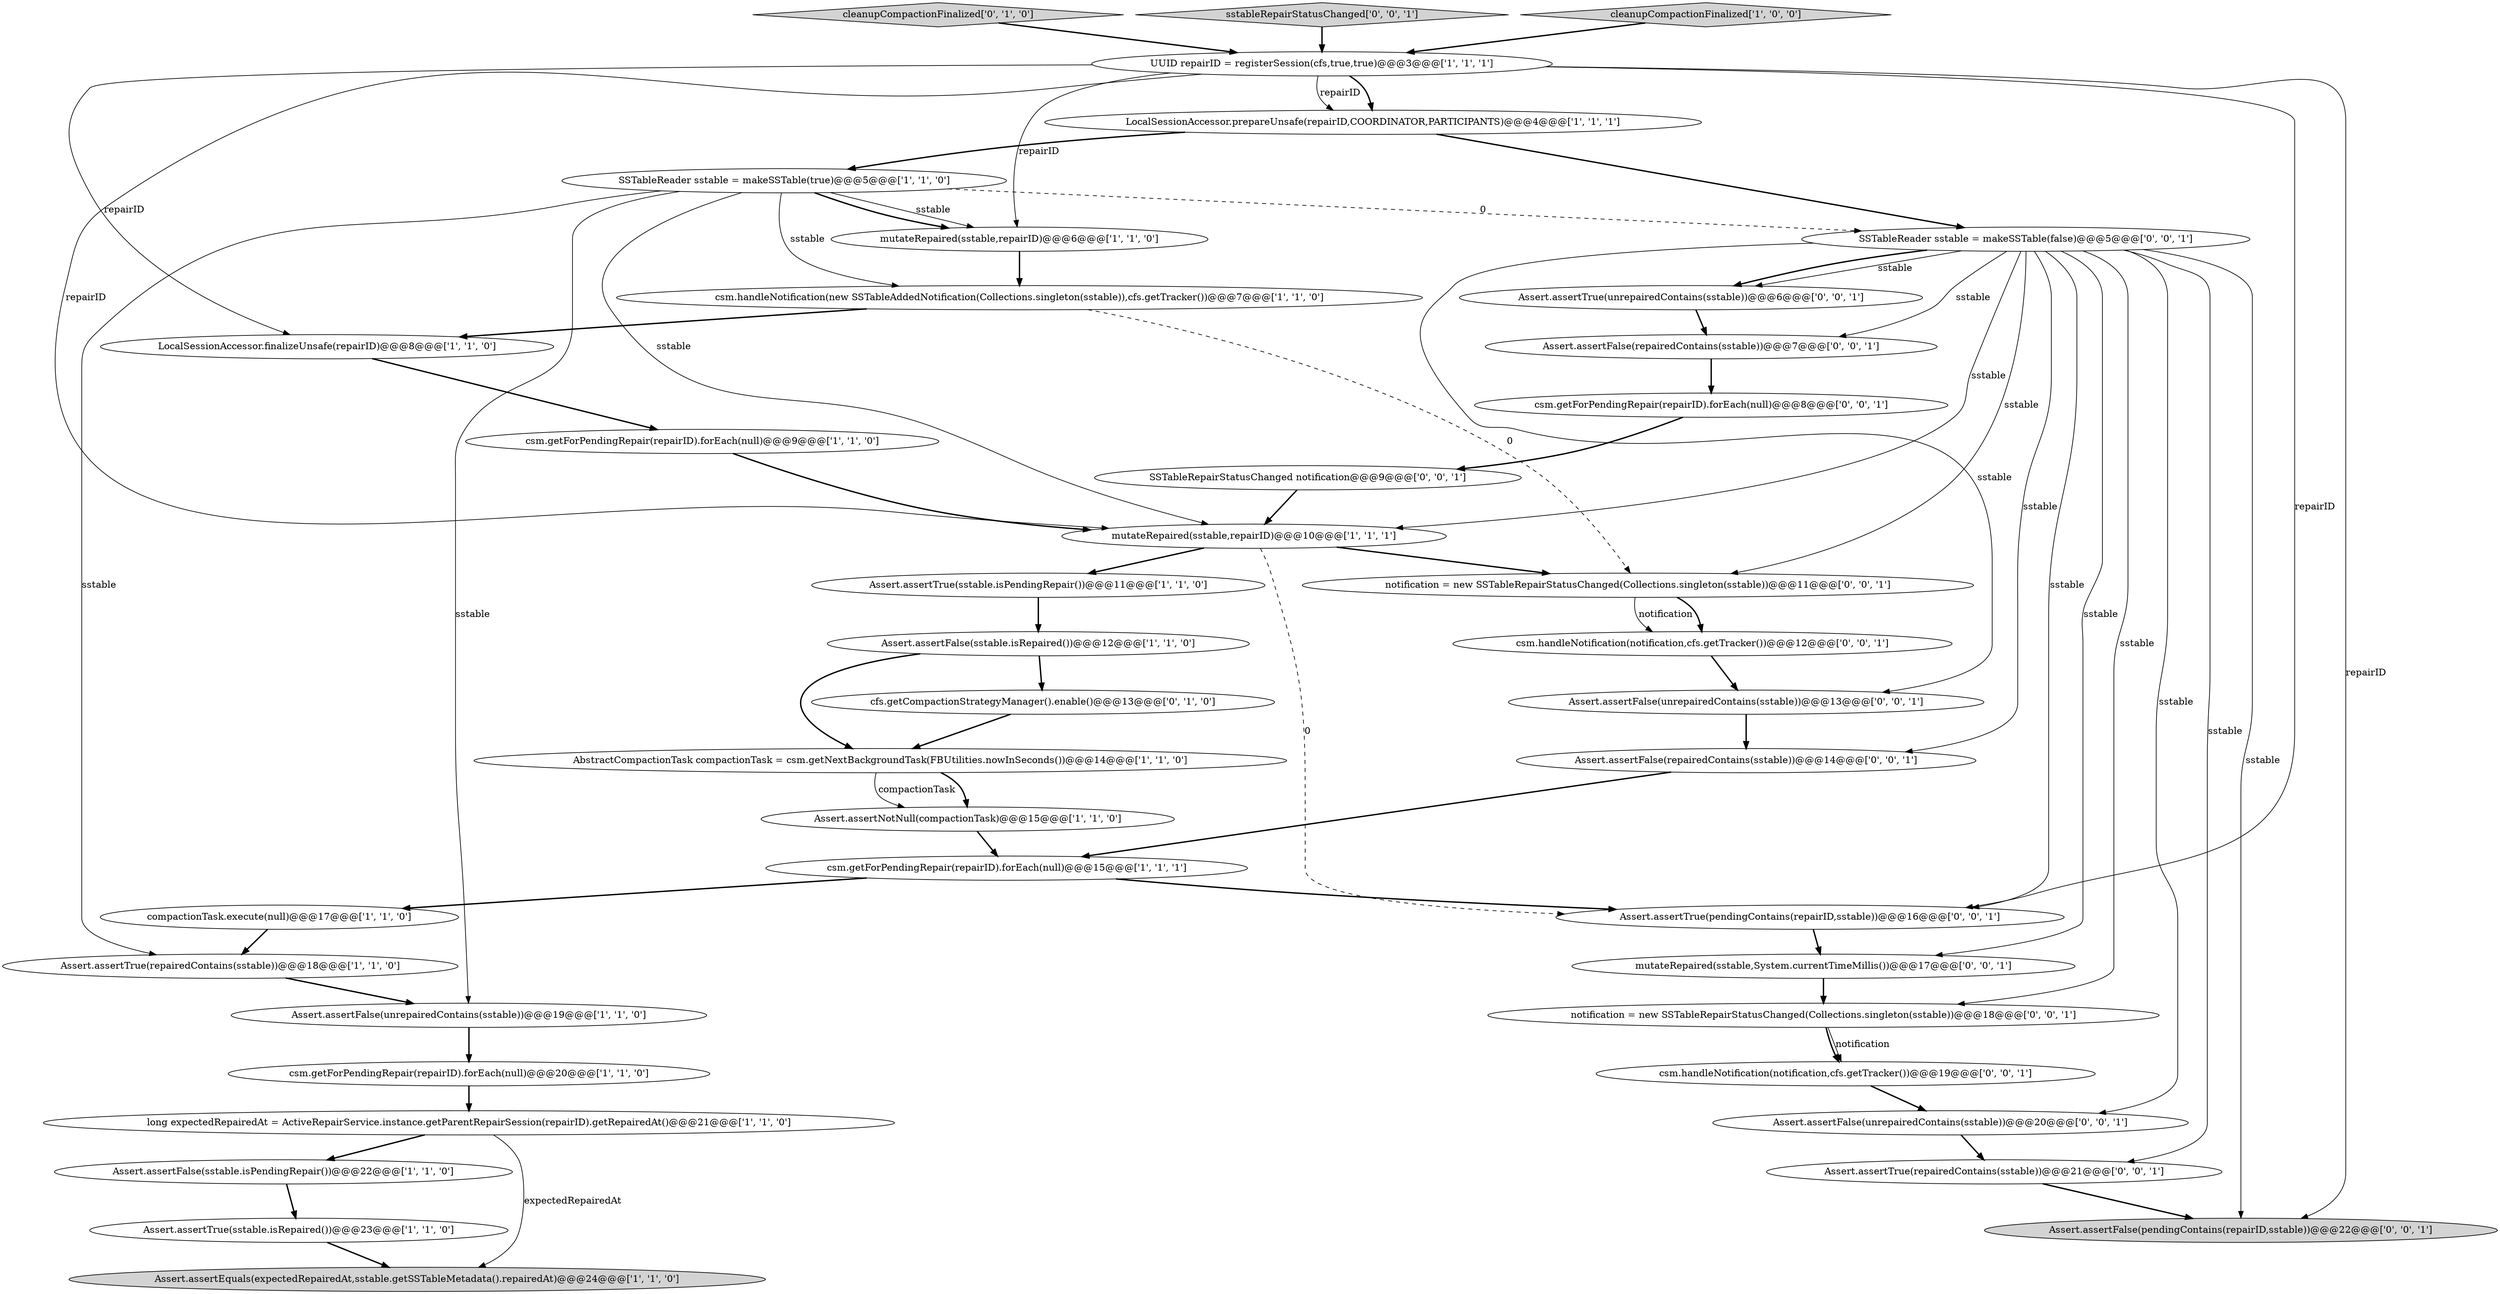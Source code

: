 digraph {
20 [style = filled, label = "LocalSessionAccessor.finalizeUnsafe(repairID)@@@8@@@['1', '1', '0']", fillcolor = white, shape = ellipse image = "AAA0AAABBB1BBB"];
31 [style = filled, label = "csm.handleNotification(notification,cfs.getTracker())@@@12@@@['0', '0', '1']", fillcolor = white, shape = ellipse image = "AAA0AAABBB3BBB"];
22 [style = filled, label = "cleanupCompactionFinalized['0', '1', '0']", fillcolor = lightgray, shape = diamond image = "AAA0AAABBB2BBB"];
34 [style = filled, label = "sstableRepairStatusChanged['0', '0', '1']", fillcolor = lightgray, shape = diamond image = "AAA0AAABBB3BBB"];
3 [style = filled, label = "csm.getForPendingRepair(repairID).forEach(null)@@@9@@@['1', '1', '0']", fillcolor = white, shape = ellipse image = "AAA0AAABBB1BBB"];
5 [style = filled, label = "Assert.assertFalse(unrepairedContains(sstable))@@@19@@@['1', '1', '0']", fillcolor = white, shape = ellipse image = "AAA0AAABBB1BBB"];
21 [style = filled, label = "csm.getForPendingRepair(repairID).forEach(null)@@@15@@@['1', '1', '1']", fillcolor = white, shape = ellipse image = "AAA0AAABBB1BBB"];
9 [style = filled, label = "Assert.assertFalse(sstable.isPendingRepair())@@@22@@@['1', '1', '0']", fillcolor = white, shape = ellipse image = "AAA0AAABBB1BBB"];
40 [style = filled, label = "notification = new SSTableRepairStatusChanged(Collections.singleton(sstable))@@@11@@@['0', '0', '1']", fillcolor = white, shape = ellipse image = "AAA0AAABBB3BBB"];
37 [style = filled, label = "Assert.assertFalse(repairedContains(sstable))@@@7@@@['0', '0', '1']", fillcolor = white, shape = ellipse image = "AAA0AAABBB3BBB"];
26 [style = filled, label = "Assert.assertFalse(pendingContains(repairID,sstable))@@@22@@@['0', '0', '1']", fillcolor = lightgray, shape = ellipse image = "AAA0AAABBB3BBB"];
33 [style = filled, label = "notification = new SSTableRepairStatusChanged(Collections.singleton(sstable))@@@18@@@['0', '0', '1']", fillcolor = white, shape = ellipse image = "AAA0AAABBB3BBB"];
32 [style = filled, label = "Assert.assertFalse(unrepairedContains(sstable))@@@20@@@['0', '0', '1']", fillcolor = white, shape = ellipse image = "AAA0AAABBB3BBB"];
15 [style = filled, label = "mutateRepaired(sstable,repairID)@@@6@@@['1', '1', '0']", fillcolor = white, shape = ellipse image = "AAA0AAABBB1BBB"];
7 [style = filled, label = "long expectedRepairedAt = ActiveRepairService.instance.getParentRepairSession(repairID).getRepairedAt()@@@21@@@['1', '1', '0']", fillcolor = white, shape = ellipse image = "AAA0AAABBB1BBB"];
18 [style = filled, label = "Assert.assertTrue(sstable.isRepaired())@@@23@@@['1', '1', '0']", fillcolor = white, shape = ellipse image = "AAA0AAABBB1BBB"];
38 [style = filled, label = "csm.handleNotification(notification,cfs.getTracker())@@@19@@@['0', '0', '1']", fillcolor = white, shape = ellipse image = "AAA0AAABBB3BBB"];
30 [style = filled, label = "Assert.assertFalse(repairedContains(sstable))@@@14@@@['0', '0', '1']", fillcolor = white, shape = ellipse image = "AAA0AAABBB3BBB"];
14 [style = filled, label = "compactionTask.execute(null)@@@17@@@['1', '1', '0']", fillcolor = white, shape = ellipse image = "AAA0AAABBB1BBB"];
25 [style = filled, label = "Assert.assertTrue(repairedContains(sstable))@@@21@@@['0', '0', '1']", fillcolor = white, shape = ellipse image = "AAA0AAABBB3BBB"];
16 [style = filled, label = "AbstractCompactionTask compactionTask = csm.getNextBackgroundTask(FBUtilities.nowInSeconds())@@@14@@@['1', '1', '0']", fillcolor = white, shape = ellipse image = "AAA0AAABBB1BBB"];
19 [style = filled, label = "csm.getForPendingRepair(repairID).forEach(null)@@@20@@@['1', '1', '0']", fillcolor = white, shape = ellipse image = "AAA0AAABBB1BBB"];
17 [style = filled, label = "mutateRepaired(sstable,repairID)@@@10@@@['1', '1', '1']", fillcolor = white, shape = ellipse image = "AAA0AAABBB1BBB"];
11 [style = filled, label = "csm.handleNotification(new SSTableAddedNotification(Collections.singleton(sstable)),cfs.getTracker())@@@7@@@['1', '1', '0']", fillcolor = white, shape = ellipse image = "AAA0AAABBB1BBB"];
8 [style = filled, label = "Assert.assertTrue(sstable.isPendingRepair())@@@11@@@['1', '1', '0']", fillcolor = white, shape = ellipse image = "AAA0AAABBB1BBB"];
0 [style = filled, label = "UUID repairID = registerSession(cfs,true,true)@@@3@@@['1', '1', '1']", fillcolor = white, shape = ellipse image = "AAA0AAABBB1BBB"];
13 [style = filled, label = "Assert.assertFalse(sstable.isRepaired())@@@12@@@['1', '1', '0']", fillcolor = white, shape = ellipse image = "AAA0AAABBB1BBB"];
28 [style = filled, label = "csm.getForPendingRepair(repairID).forEach(null)@@@8@@@['0', '0', '1']", fillcolor = white, shape = ellipse image = "AAA0AAABBB3BBB"];
10 [style = filled, label = "cleanupCompactionFinalized['1', '0', '0']", fillcolor = lightgray, shape = diamond image = "AAA0AAABBB1BBB"];
23 [style = filled, label = "cfs.getCompactionStrategyManager().enable()@@@13@@@['0', '1', '0']", fillcolor = white, shape = ellipse image = "AAA1AAABBB2BBB"];
24 [style = filled, label = "Assert.assertTrue(pendingContains(repairID,sstable))@@@16@@@['0', '0', '1']", fillcolor = white, shape = ellipse image = "AAA0AAABBB3BBB"];
12 [style = filled, label = "Assert.assertEquals(expectedRepairedAt,sstable.getSSTableMetadata().repairedAt)@@@24@@@['1', '1', '0']", fillcolor = lightgray, shape = ellipse image = "AAA0AAABBB1BBB"];
35 [style = filled, label = "SSTableReader sstable = makeSSTable(false)@@@5@@@['0', '0', '1']", fillcolor = white, shape = ellipse image = "AAA0AAABBB3BBB"];
6 [style = filled, label = "Assert.assertTrue(repairedContains(sstable))@@@18@@@['1', '1', '0']", fillcolor = white, shape = ellipse image = "AAA0AAABBB1BBB"];
29 [style = filled, label = "SSTableRepairStatusChanged notification@@@9@@@['0', '0', '1']", fillcolor = white, shape = ellipse image = "AAA0AAABBB3BBB"];
4 [style = filled, label = "Assert.assertNotNull(compactionTask)@@@15@@@['1', '1', '0']", fillcolor = white, shape = ellipse image = "AAA0AAABBB1BBB"];
39 [style = filled, label = "mutateRepaired(sstable,System.currentTimeMillis())@@@17@@@['0', '0', '1']", fillcolor = white, shape = ellipse image = "AAA0AAABBB3BBB"];
27 [style = filled, label = "Assert.assertTrue(unrepairedContains(sstable))@@@6@@@['0', '0', '1']", fillcolor = white, shape = ellipse image = "AAA0AAABBB3BBB"];
2 [style = filled, label = "SSTableReader sstable = makeSSTable(true)@@@5@@@['1', '1', '0']", fillcolor = white, shape = ellipse image = "AAA0AAABBB1BBB"];
1 [style = filled, label = "LocalSessionAccessor.prepareUnsafe(repairID,COORDINATOR,PARTICIPANTS)@@@4@@@['1', '1', '1']", fillcolor = white, shape = ellipse image = "AAA0AAABBB1BBB"];
36 [style = filled, label = "Assert.assertFalse(unrepairedContains(sstable))@@@13@@@['0', '0', '1']", fillcolor = white, shape = ellipse image = "AAA0AAABBB3BBB"];
9->18 [style = bold, label=""];
40->31 [style = solid, label="notification"];
35->37 [style = solid, label="sstable"];
35->40 [style = solid, label="sstable"];
5->19 [style = bold, label=""];
39->33 [style = bold, label=""];
21->14 [style = bold, label=""];
38->32 [style = bold, label=""];
2->15 [style = solid, label="sstable"];
20->3 [style = bold, label=""];
11->20 [style = bold, label=""];
24->39 [style = bold, label=""];
35->17 [style = solid, label="sstable"];
16->4 [style = bold, label=""];
30->21 [style = bold, label=""];
16->4 [style = solid, label="compactionTask"];
35->24 [style = solid, label="sstable"];
33->38 [style = solid, label="notification"];
22->0 [style = bold, label=""];
36->30 [style = bold, label=""];
0->17 [style = solid, label="repairID"];
7->9 [style = bold, label=""];
35->33 [style = solid, label="sstable"];
13->23 [style = bold, label=""];
25->26 [style = bold, label=""];
23->16 [style = bold, label=""];
0->15 [style = solid, label="repairID"];
2->6 [style = solid, label="sstable"];
35->30 [style = solid, label="sstable"];
27->37 [style = bold, label=""];
40->31 [style = bold, label=""];
0->24 [style = solid, label="repairID"];
21->24 [style = bold, label=""];
35->27 [style = solid, label="sstable"];
0->1 [style = bold, label=""];
2->5 [style = solid, label="sstable"];
34->0 [style = bold, label=""];
35->27 [style = bold, label=""];
35->26 [style = solid, label="sstable"];
3->17 [style = bold, label=""];
35->39 [style = solid, label="sstable"];
32->25 [style = bold, label=""];
0->20 [style = solid, label="repairID"];
15->11 [style = bold, label=""];
13->16 [style = bold, label=""];
1->35 [style = bold, label=""];
37->28 [style = bold, label=""];
29->17 [style = bold, label=""];
8->13 [style = bold, label=""];
6->5 [style = bold, label=""];
14->6 [style = bold, label=""];
33->38 [style = bold, label=""];
7->12 [style = solid, label="expectedRepairedAt"];
17->8 [style = bold, label=""];
11->40 [style = dashed, label="0"];
0->26 [style = solid, label="repairID"];
0->1 [style = solid, label="repairID"];
17->24 [style = dashed, label="0"];
31->36 [style = bold, label=""];
18->12 [style = bold, label=""];
19->7 [style = bold, label=""];
35->32 [style = solid, label="sstable"];
35->25 [style = solid, label="sstable"];
2->17 [style = solid, label="sstable"];
35->36 [style = solid, label="sstable"];
2->11 [style = solid, label="sstable"];
4->21 [style = bold, label=""];
1->2 [style = bold, label=""];
2->15 [style = bold, label=""];
17->40 [style = bold, label=""];
10->0 [style = bold, label=""];
28->29 [style = bold, label=""];
2->35 [style = dashed, label="0"];
}
